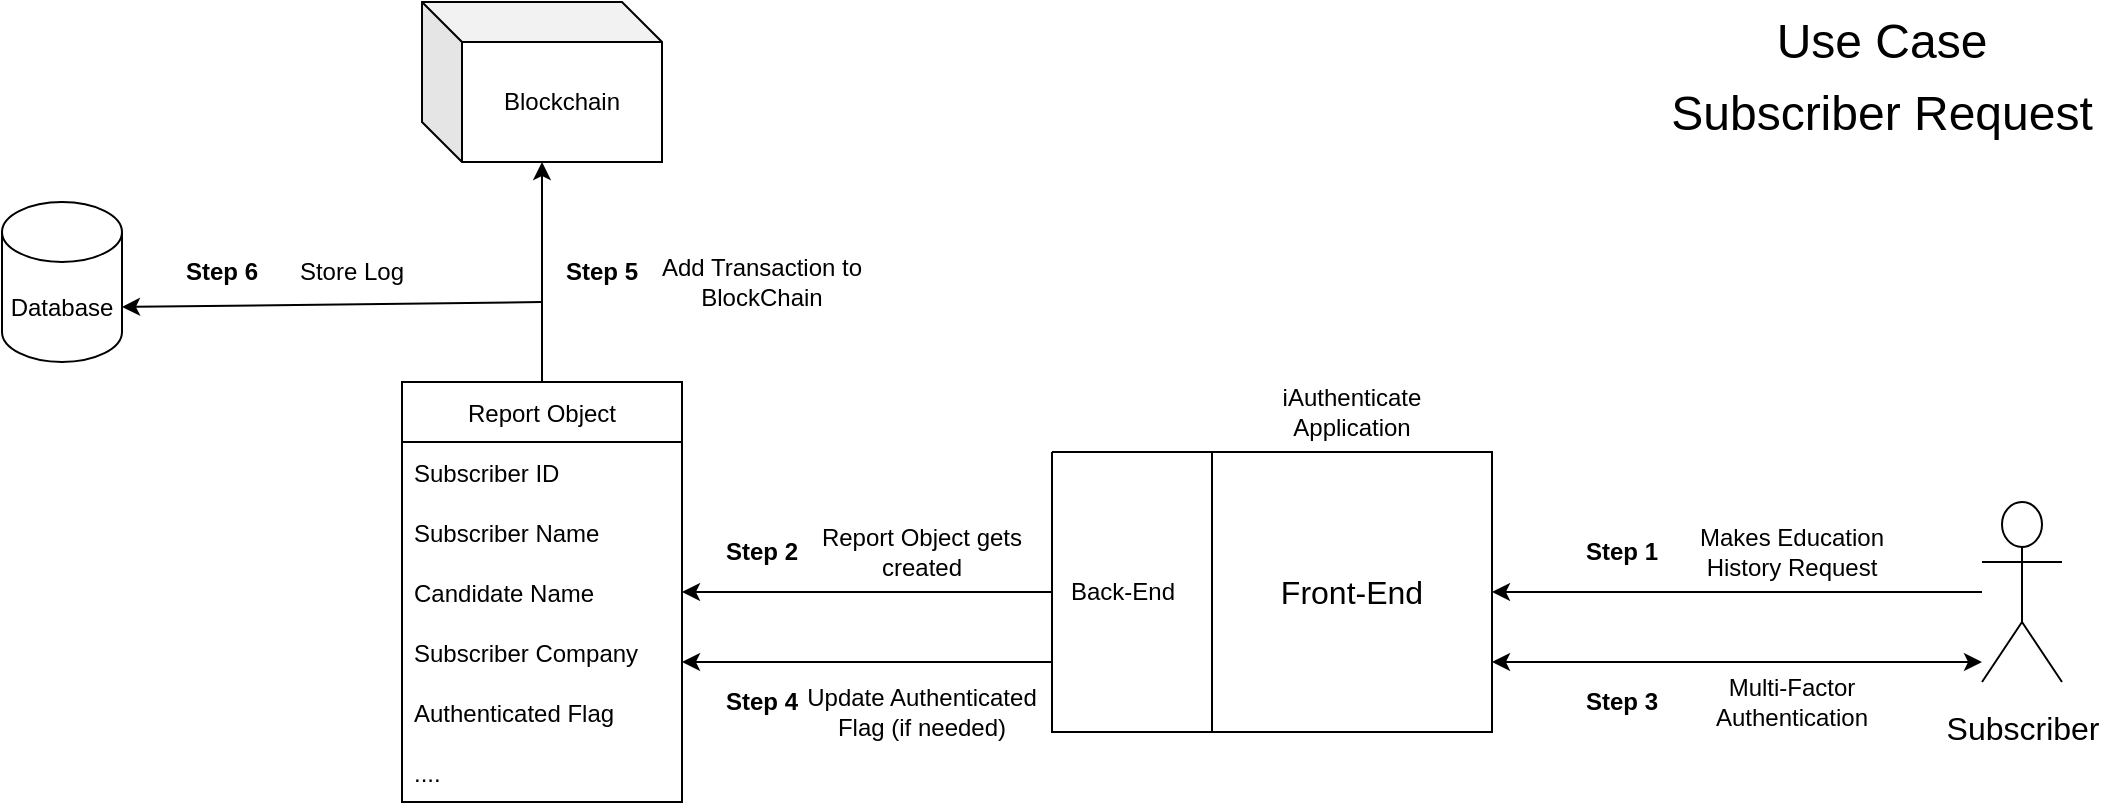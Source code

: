 <mxfile version="15.6.8" type="github">
  <diagram id="Ow-y5KdhZIAKM9fns4OR" name="Page-1">
    <mxGraphModel dx="2029" dy="1986" grid="1" gridSize="10" guides="1" tooltips="1" connect="1" arrows="1" fold="1" page="1" pageScale="1" pageWidth="850" pageHeight="1100" math="0" shadow="0">
      <root>
        <mxCell id="0" />
        <mxCell id="1" parent="0" />
        <mxCell id="UBKyX6ONuDjWLg3V_zT5-9" value="" style="swimlane;startSize=0;fontSize=16;" vertex="1" parent="1">
          <mxGeometry x="315" y="115" width="190" height="140" as="geometry" />
        </mxCell>
        <mxCell id="UBKyX6ONuDjWLg3V_zT5-10" value="Back-End" style="text;html=1;align=center;verticalAlign=middle;resizable=0;points=[];autosize=1;strokeColor=none;fillColor=none;fontSize=12;" vertex="1" parent="UBKyX6ONuDjWLg3V_zT5-9">
          <mxGeometry y="60" width="70" height="20" as="geometry" />
        </mxCell>
        <mxCell id="UBKyX6ONuDjWLg3V_zT5-3" value="&lt;font style=&quot;font-size: 24px&quot;&gt;Use Case Subscriber Request&lt;/font&gt;" style="text;html=1;strokeColor=none;fillColor=none;align=center;verticalAlign=middle;whiteSpace=wrap;rounded=0;fontSize=30;" vertex="1" parent="1">
          <mxGeometry x="620" y="-90" width="220" height="30" as="geometry" />
        </mxCell>
        <mxCell id="UBKyX6ONuDjWLg3V_zT5-4" value="&lt;font style=&quot;font-size: 16px&quot;&gt;Subscriber&lt;/font&gt;" style="shape=umlActor;verticalLabelPosition=bottom;verticalAlign=top;html=1;outlineConnect=0;fontSize=24;" vertex="1" parent="1">
          <mxGeometry x="780" y="140" width="40" height="90" as="geometry" />
        </mxCell>
        <mxCell id="UBKyX6ONuDjWLg3V_zT5-6" value="" style="endArrow=classic;html=1;rounded=0;fontSize=16;entryX=1;entryY=0.5;entryDx=0;entryDy=0;" edge="1" parent="1" source="UBKyX6ONuDjWLg3V_zT5-4" target="UBKyX6ONuDjWLg3V_zT5-8">
          <mxGeometry width="50" height="50" relative="1" as="geometry">
            <mxPoint x="550" y="240" as="sourcePoint" />
            <mxPoint x="570" y="180" as="targetPoint" />
          </mxGeometry>
        </mxCell>
        <mxCell id="UBKyX6ONuDjWLg3V_zT5-8" value="Front-End" style="whiteSpace=wrap;html=1;aspect=fixed;fontSize=16;" vertex="1" parent="1">
          <mxGeometry x="395" y="115" width="140" height="140" as="geometry" />
        </mxCell>
        <mxCell id="UBKyX6ONuDjWLg3V_zT5-11" value="iAuthenticate Application" style="text;html=1;strokeColor=none;fillColor=none;align=center;verticalAlign=middle;whiteSpace=wrap;rounded=0;fontSize=12;" vertex="1" parent="1">
          <mxGeometry x="415" y="80" width="100" height="30" as="geometry" />
        </mxCell>
        <mxCell id="UBKyX6ONuDjWLg3V_zT5-12" value="&lt;b&gt;Step 1&lt;/b&gt;" style="text;html=1;strokeColor=none;fillColor=none;align=center;verticalAlign=middle;whiteSpace=wrap;rounded=0;fontSize=12;" vertex="1" parent="1">
          <mxGeometry x="570" y="150" width="60" height="30" as="geometry" />
        </mxCell>
        <mxCell id="UBKyX6ONuDjWLg3V_zT5-14" value="Makes Education History Request" style="text;html=1;strokeColor=none;fillColor=none;align=center;verticalAlign=middle;whiteSpace=wrap;rounded=0;fontSize=12;" vertex="1" parent="1">
          <mxGeometry x="620" y="150" width="130" height="30" as="geometry" />
        </mxCell>
        <mxCell id="UBKyX6ONuDjWLg3V_zT5-17" value="" style="endArrow=classic;startArrow=classic;html=1;rounded=0;fontSize=12;exitX=1;exitY=0.75;exitDx=0;exitDy=0;" edge="1" parent="1" source="UBKyX6ONuDjWLg3V_zT5-8">
          <mxGeometry width="50" height="50" relative="1" as="geometry">
            <mxPoint x="410" y="240" as="sourcePoint" />
            <mxPoint x="780" y="220" as="targetPoint" />
          </mxGeometry>
        </mxCell>
        <mxCell id="UBKyX6ONuDjWLg3V_zT5-21" value="&lt;b&gt;Step 3&lt;/b&gt;" style="text;html=1;strokeColor=none;fillColor=none;align=center;verticalAlign=middle;whiteSpace=wrap;rounded=0;fontSize=12;" vertex="1" parent="1">
          <mxGeometry x="570" y="225" width="60" height="30" as="geometry" />
        </mxCell>
        <mxCell id="UBKyX6ONuDjWLg3V_zT5-22" value="Multi-Factor Authentication" style="text;html=1;strokeColor=none;fillColor=none;align=center;verticalAlign=middle;whiteSpace=wrap;rounded=0;fontSize=12;" vertex="1" parent="1">
          <mxGeometry x="620" y="225" width="130" height="30" as="geometry" />
        </mxCell>
        <mxCell id="UBKyX6ONuDjWLg3V_zT5-32" value="Report Object" style="swimlane;fontStyle=0;childLayout=stackLayout;horizontal=1;startSize=30;horizontalStack=0;resizeParent=1;resizeParentMax=0;resizeLast=0;collapsible=1;marginBottom=0;fontSize=12;" vertex="1" parent="1">
          <mxGeometry x="-10" y="80" width="140" height="210" as="geometry" />
        </mxCell>
        <mxCell id="UBKyX6ONuDjWLg3V_zT5-33" value="Subscriber ID" style="text;strokeColor=none;fillColor=none;align=left;verticalAlign=middle;spacingLeft=4;spacingRight=4;overflow=hidden;points=[[0,0.5],[1,0.5]];portConstraint=eastwest;rotatable=0;fontSize=12;" vertex="1" parent="UBKyX6ONuDjWLg3V_zT5-32">
          <mxGeometry y="30" width="140" height="30" as="geometry" />
        </mxCell>
        <mxCell id="UBKyX6ONuDjWLg3V_zT5-34" value="Subscriber Name" style="text;strokeColor=none;fillColor=none;align=left;verticalAlign=middle;spacingLeft=4;spacingRight=4;overflow=hidden;points=[[0,0.5],[1,0.5]];portConstraint=eastwest;rotatable=0;fontSize=12;" vertex="1" parent="UBKyX6ONuDjWLg3V_zT5-32">
          <mxGeometry y="60" width="140" height="30" as="geometry" />
        </mxCell>
        <mxCell id="UBKyX6ONuDjWLg3V_zT5-36" value="Candidate Name" style="text;strokeColor=none;fillColor=none;align=left;verticalAlign=middle;spacingLeft=4;spacingRight=4;overflow=hidden;points=[[0,0.5],[1,0.5]];portConstraint=eastwest;rotatable=0;fontSize=12;" vertex="1" parent="UBKyX6ONuDjWLg3V_zT5-32">
          <mxGeometry y="90" width="140" height="30" as="geometry" />
        </mxCell>
        <mxCell id="UBKyX6ONuDjWLg3V_zT5-37" value="Subscriber Company" style="text;strokeColor=none;fillColor=none;align=left;verticalAlign=middle;spacingLeft=4;spacingRight=4;overflow=hidden;points=[[0,0.5],[1,0.5]];portConstraint=eastwest;rotatable=0;fontSize=12;" vertex="1" parent="UBKyX6ONuDjWLg3V_zT5-32">
          <mxGeometry y="120" width="140" height="30" as="geometry" />
        </mxCell>
        <mxCell id="UBKyX6ONuDjWLg3V_zT5-47" value="Authenticated Flag" style="text;strokeColor=none;fillColor=none;align=left;verticalAlign=middle;spacingLeft=4;spacingRight=4;overflow=hidden;points=[[0,0.5],[1,0.5]];portConstraint=eastwest;rotatable=0;fontSize=12;" vertex="1" parent="UBKyX6ONuDjWLg3V_zT5-32">
          <mxGeometry y="150" width="140" height="30" as="geometry" />
        </mxCell>
        <mxCell id="UBKyX6ONuDjWLg3V_zT5-38" value="...." style="text;strokeColor=none;fillColor=none;align=left;verticalAlign=middle;spacingLeft=4;spacingRight=4;overflow=hidden;points=[[0,0.5],[1,0.5]];portConstraint=eastwest;rotatable=0;fontSize=12;" vertex="1" parent="UBKyX6ONuDjWLg3V_zT5-32">
          <mxGeometry y="180" width="140" height="30" as="geometry" />
        </mxCell>
        <mxCell id="UBKyX6ONuDjWLg3V_zT5-39" value="" style="endArrow=classic;html=1;rounded=0;fontSize=16;entryX=1;entryY=0.5;entryDx=0;entryDy=0;exitX=0;exitY=0.5;exitDx=0;exitDy=0;" edge="1" parent="1" source="UBKyX6ONuDjWLg3V_zT5-9" target="UBKyX6ONuDjWLg3V_zT5-36">
          <mxGeometry width="50" height="50" relative="1" as="geometry">
            <mxPoint x="375" y="200" as="sourcePoint" />
            <mxPoint x="130" y="200" as="targetPoint" />
          </mxGeometry>
        </mxCell>
        <mxCell id="UBKyX6ONuDjWLg3V_zT5-40" value="&lt;b&gt;Step 2&lt;/b&gt;" style="text;html=1;strokeColor=none;fillColor=none;align=center;verticalAlign=middle;whiteSpace=wrap;rounded=0;fontSize=12;" vertex="1" parent="1">
          <mxGeometry x="140" y="150" width="60" height="30" as="geometry" />
        </mxCell>
        <mxCell id="UBKyX6ONuDjWLg3V_zT5-41" value="Report Object gets created" style="text;html=1;strokeColor=none;fillColor=none;align=center;verticalAlign=middle;whiteSpace=wrap;rounded=0;fontSize=12;" vertex="1" parent="1">
          <mxGeometry x="185" y="150" width="130" height="30" as="geometry" />
        </mxCell>
        <mxCell id="UBKyX6ONuDjWLg3V_zT5-42" value="" style="endArrow=classic;html=1;rounded=0;fontSize=16;exitX=0;exitY=0.75;exitDx=0;exitDy=0;" edge="1" parent="1" source="UBKyX6ONuDjWLg3V_zT5-9">
          <mxGeometry width="50" height="50" relative="1" as="geometry">
            <mxPoint x="375" y="230" as="sourcePoint" />
            <mxPoint x="130" y="220" as="targetPoint" />
          </mxGeometry>
        </mxCell>
        <mxCell id="UBKyX6ONuDjWLg3V_zT5-45" value="&lt;b&gt;Step 4&lt;/b&gt;" style="text;html=1;strokeColor=none;fillColor=none;align=center;verticalAlign=middle;whiteSpace=wrap;rounded=0;fontSize=12;" vertex="1" parent="1">
          <mxGeometry x="140" y="225" width="60" height="30" as="geometry" />
        </mxCell>
        <mxCell id="UBKyX6ONuDjWLg3V_zT5-46" value="Update Authenticated Flag (if needed)" style="text;html=1;strokeColor=none;fillColor=none;align=center;verticalAlign=middle;whiteSpace=wrap;rounded=0;fontSize=12;" vertex="1" parent="1">
          <mxGeometry x="185" y="230" width="130" height="30" as="geometry" />
        </mxCell>
        <mxCell id="UBKyX6ONuDjWLg3V_zT5-48" value="" style="endArrow=classic;html=1;rounded=0;fontSize=12;exitX=0.5;exitY=0;exitDx=0;exitDy=0;" edge="1" parent="1" source="UBKyX6ONuDjWLg3V_zT5-32" target="UBKyX6ONuDjWLg3V_zT5-50">
          <mxGeometry width="50" height="50" relative="1" as="geometry">
            <mxPoint x="310" y="70" as="sourcePoint" />
            <mxPoint x="60" y="-30" as="targetPoint" />
          </mxGeometry>
        </mxCell>
        <mxCell id="UBKyX6ONuDjWLg3V_zT5-50" value="Blockchain" style="shape=cube;whiteSpace=wrap;html=1;boundedLbl=1;backgroundOutline=1;darkOpacity=0.05;darkOpacity2=0.1;fontSize=12;" vertex="1" parent="1">
          <mxGeometry y="-110" width="120" height="80" as="geometry" />
        </mxCell>
        <mxCell id="UBKyX6ONuDjWLg3V_zT5-51" value="&lt;b&gt;Step 5&lt;/b&gt;" style="text;html=1;strokeColor=none;fillColor=none;align=center;verticalAlign=middle;whiteSpace=wrap;rounded=0;fontSize=12;" vertex="1" parent="1">
          <mxGeometry x="60" y="10" width="60" height="30" as="geometry" />
        </mxCell>
        <mxCell id="UBKyX6ONuDjWLg3V_zT5-52" value="Add Transaction to BlockChain" style="text;html=1;strokeColor=none;fillColor=none;align=center;verticalAlign=middle;whiteSpace=wrap;rounded=0;fontSize=12;" vertex="1" parent="1">
          <mxGeometry x="105" y="15" width="130" height="30" as="geometry" />
        </mxCell>
        <mxCell id="UBKyX6ONuDjWLg3V_zT5-53" value="" style="endArrow=classic;html=1;rounded=0;fontSize=12;exitX=0;exitY=1;exitDx=0;exitDy=0;entryX=1;entryY=0;entryDx=0;entryDy=52.5;entryPerimeter=0;" edge="1" parent="1" source="UBKyX6ONuDjWLg3V_zT5-51" target="UBKyX6ONuDjWLg3V_zT5-54">
          <mxGeometry width="50" height="50" relative="1" as="geometry">
            <mxPoint x="310" y="70" as="sourcePoint" />
            <mxPoint x="-130" y="40" as="targetPoint" />
          </mxGeometry>
        </mxCell>
        <mxCell id="UBKyX6ONuDjWLg3V_zT5-54" value="Database" style="shape=cylinder3;whiteSpace=wrap;html=1;boundedLbl=1;backgroundOutline=1;size=15;fontSize=12;" vertex="1" parent="1">
          <mxGeometry x="-210" y="-10" width="60" height="80" as="geometry" />
        </mxCell>
        <mxCell id="UBKyX6ONuDjWLg3V_zT5-56" value="&lt;b&gt;Step 6&lt;/b&gt;" style="text;html=1;strokeColor=none;fillColor=none;align=center;verticalAlign=middle;whiteSpace=wrap;rounded=0;fontSize=12;" vertex="1" parent="1">
          <mxGeometry x="-130" y="10" width="60" height="30" as="geometry" />
        </mxCell>
        <mxCell id="UBKyX6ONuDjWLg3V_zT5-57" value="Store Log" style="text;html=1;strokeColor=none;fillColor=none;align=center;verticalAlign=middle;whiteSpace=wrap;rounded=0;fontSize=12;" vertex="1" parent="1">
          <mxGeometry x="-100" y="10" width="130" height="30" as="geometry" />
        </mxCell>
      </root>
    </mxGraphModel>
  </diagram>
</mxfile>
